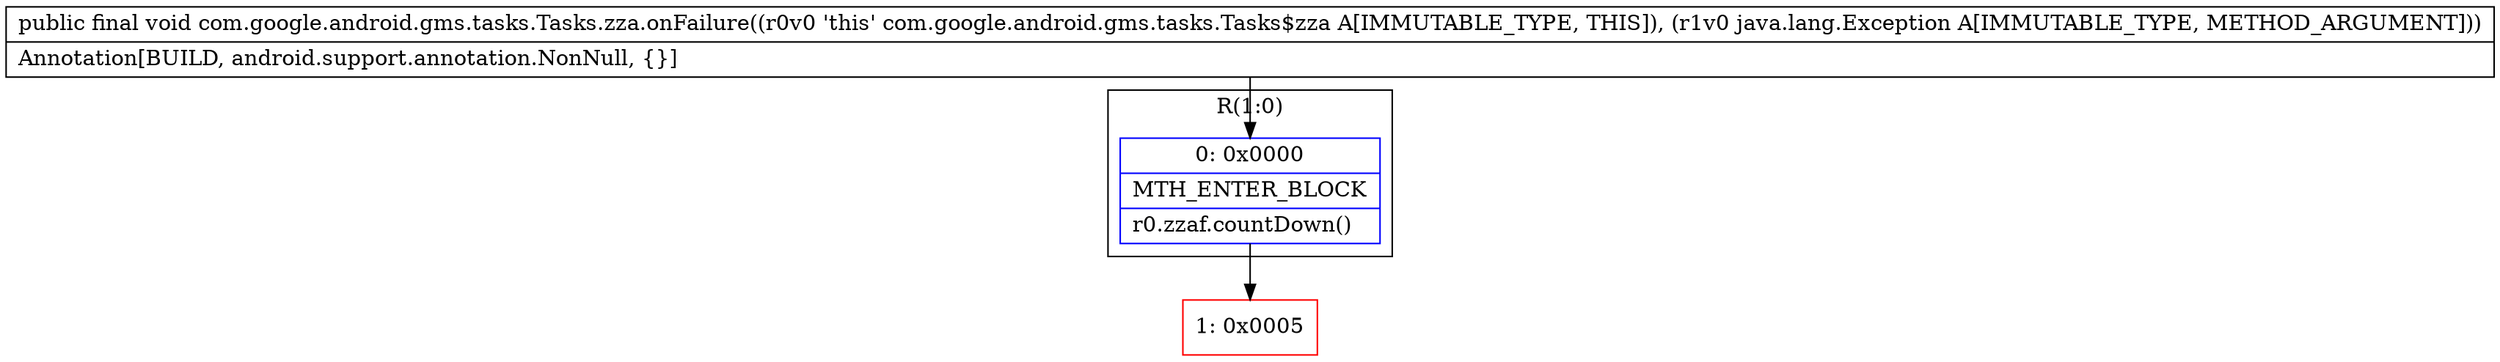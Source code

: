 digraph "CFG forcom.google.android.gms.tasks.Tasks.zza.onFailure(Ljava\/lang\/Exception;)V" {
subgraph cluster_Region_1805090240 {
label = "R(1:0)";
node [shape=record,color=blue];
Node_0 [shape=record,label="{0\:\ 0x0000|MTH_ENTER_BLOCK\l|r0.zzaf.countDown()\l}"];
}
Node_1 [shape=record,color=red,label="{1\:\ 0x0005}"];
MethodNode[shape=record,label="{public final void com.google.android.gms.tasks.Tasks.zza.onFailure((r0v0 'this' com.google.android.gms.tasks.Tasks$zza A[IMMUTABLE_TYPE, THIS]), (r1v0 java.lang.Exception A[IMMUTABLE_TYPE, METHOD_ARGUMENT]))  | Annotation[BUILD, android.support.annotation.NonNull, \{\}]\l}"];
MethodNode -> Node_0;
Node_0 -> Node_1;
}

